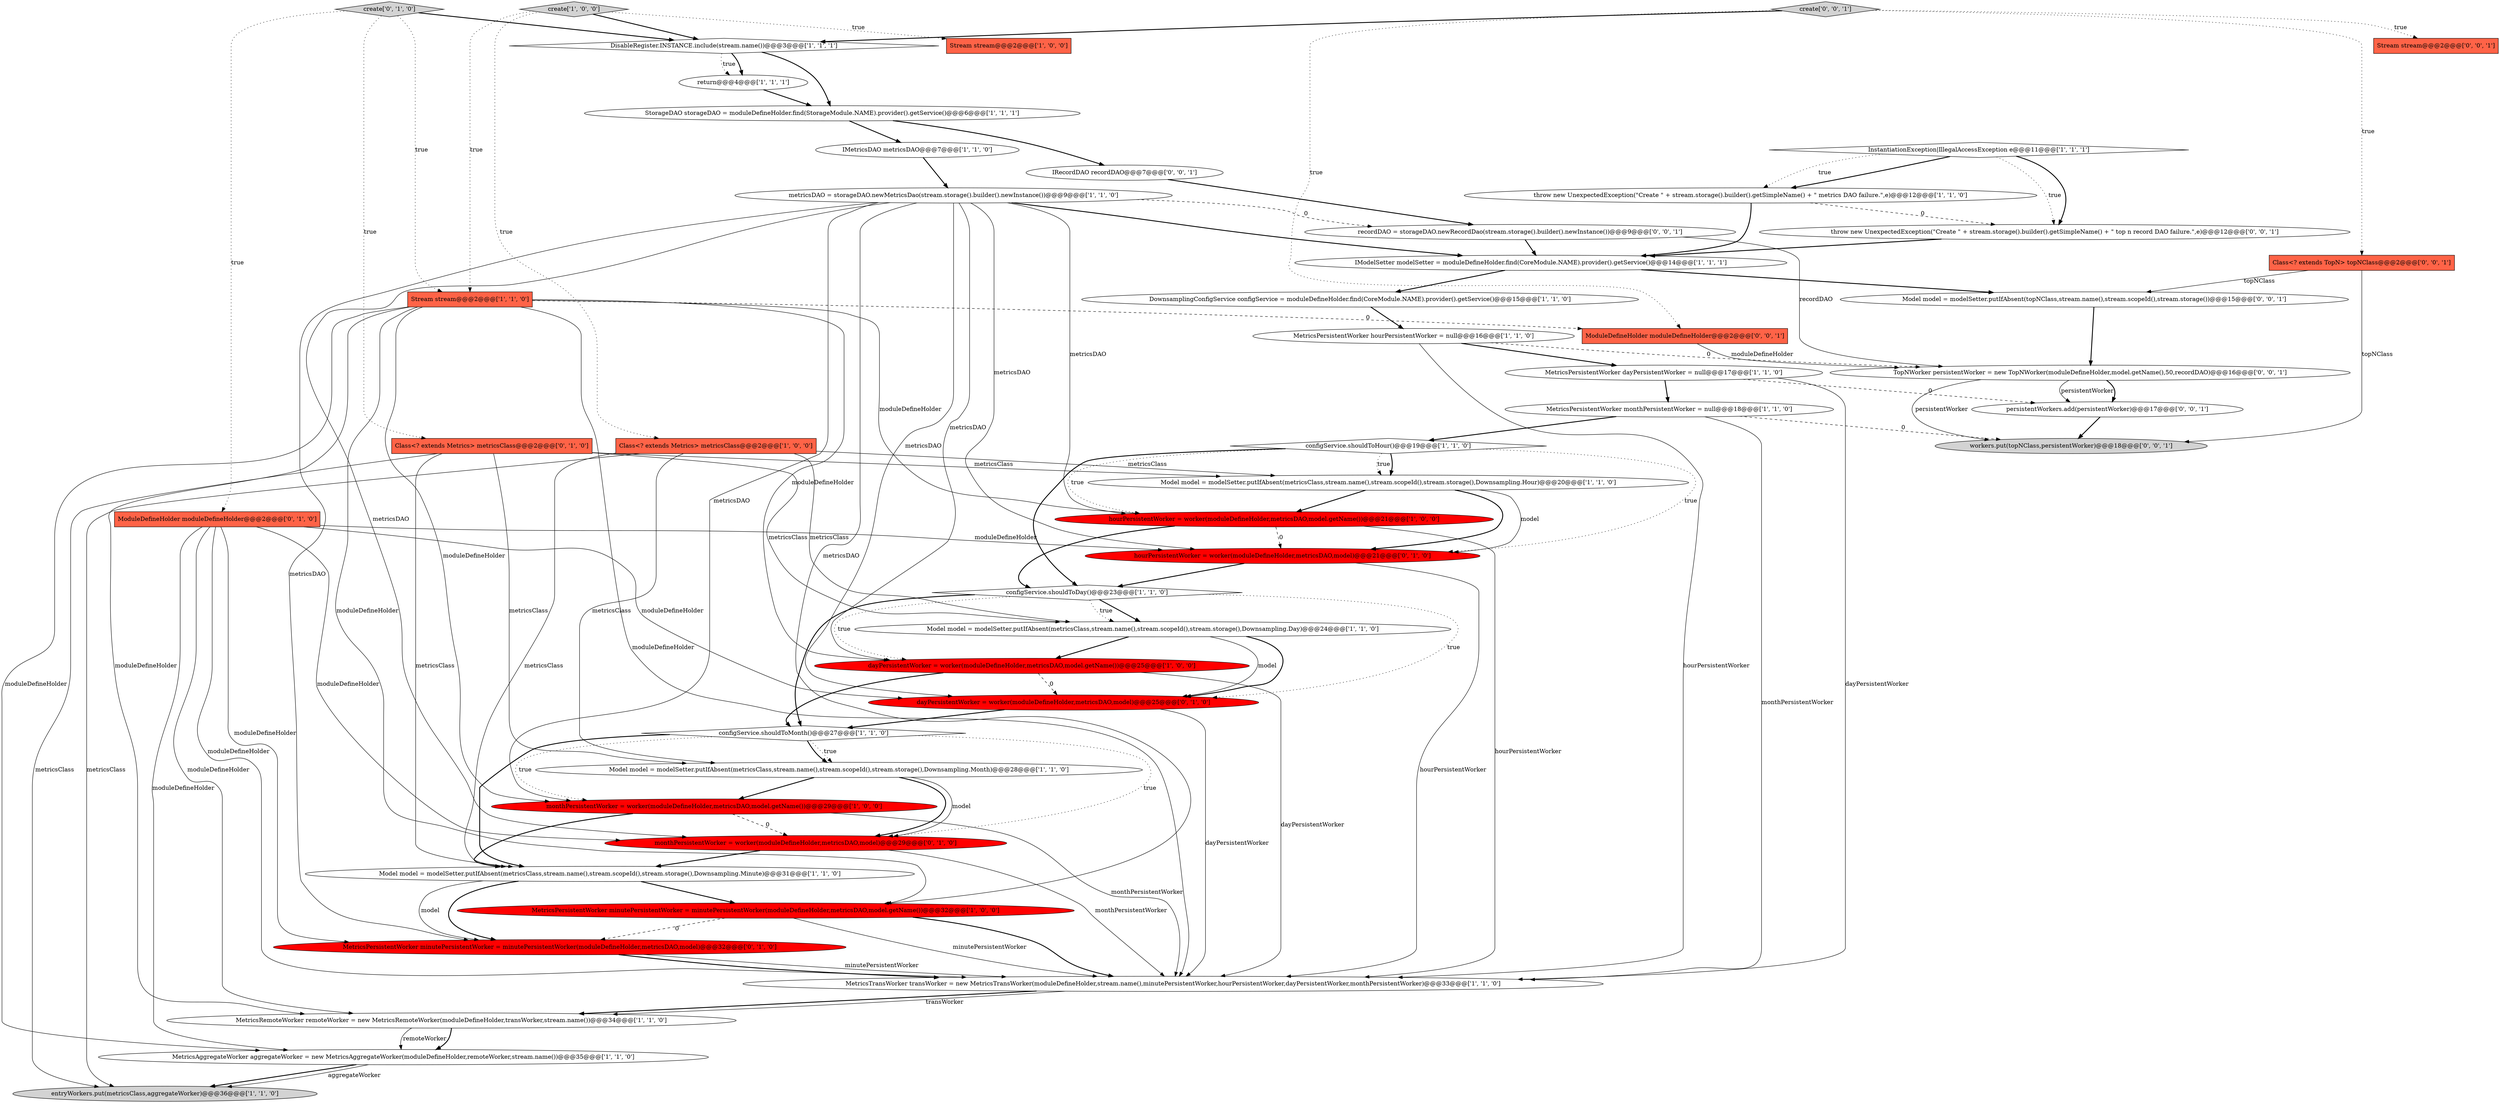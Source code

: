 digraph {
33 [style = filled, label = "hourPersistentWorker = worker(moduleDefineHolder,metricsDAO,model)@@@21@@@['0', '1', '0']", fillcolor = red, shape = ellipse image = "AAA1AAABBB2BBB"];
46 [style = filled, label = "TopNWorker persistentWorker = new TopNWorker(moduleDefineHolder,model.getName(),50,recordDAO)@@@16@@@['0', '0', '1']", fillcolor = white, shape = ellipse image = "AAA0AAABBB3BBB"];
17 [style = filled, label = "MetricsRemoteWorker remoteWorker = new MetricsRemoteWorker(moduleDefineHolder,transWorker,stream.name())@@@34@@@['1', '1', '0']", fillcolor = white, shape = ellipse image = "AAA0AAABBB1BBB"];
39 [style = filled, label = "workers.put(topNClass,persistentWorker)@@@18@@@['0', '0', '1']", fillcolor = lightgray, shape = ellipse image = "AAA0AAABBB3BBB"];
0 [style = filled, label = "dayPersistentWorker = worker(moduleDefineHolder,metricsDAO,model.getName())@@@25@@@['1', '0', '0']", fillcolor = red, shape = ellipse image = "AAA1AAABBB1BBB"];
18 [style = filled, label = "MetricsPersistentWorker minutePersistentWorker = minutePersistentWorker(moduleDefineHolder,metricsDAO,model.getName())@@@32@@@['1', '0', '0']", fillcolor = red, shape = ellipse image = "AAA1AAABBB1BBB"];
13 [style = filled, label = "StorageDAO storageDAO = moduleDefineHolder.find(StorageModule.NAME).provider().getService()@@@6@@@['1', '1', '1']", fillcolor = white, shape = ellipse image = "AAA0AAABBB1BBB"];
1 [style = filled, label = "configService.shouldToHour()@@@19@@@['1', '1', '0']", fillcolor = white, shape = diamond image = "AAA0AAABBB1BBB"];
48 [style = filled, label = "Model model = modelSetter.putIfAbsent(topNClass,stream.name(),stream.scopeId(),stream.storage())@@@15@@@['0', '0', '1']", fillcolor = white, shape = ellipse image = "AAA0AAABBB3BBB"];
35 [style = filled, label = "create['0', '1', '0']", fillcolor = lightgray, shape = diamond image = "AAA0AAABBB2BBB"];
25 [style = filled, label = "IMetricsDAO metricsDAO@@@7@@@['1', '1', '0']", fillcolor = white, shape = ellipse image = "AAA0AAABBB1BBB"];
36 [style = filled, label = "ModuleDefineHolder moduleDefineHolder@@@2@@@['0', '1', '0']", fillcolor = tomato, shape = box image = "AAA0AAABBB2BBB"];
20 [style = filled, label = "Model model = modelSetter.putIfAbsent(metricsClass,stream.name(),stream.scopeId(),stream.storage(),Downsampling.Hour)@@@20@@@['1', '1', '0']", fillcolor = white, shape = ellipse image = "AAA0AAABBB1BBB"];
3 [style = filled, label = "configService.shouldToDay()@@@23@@@['1', '1', '0']", fillcolor = white, shape = diamond image = "AAA0AAABBB1BBB"];
34 [style = filled, label = "Class<? extends Metrics> metricsClass@@@2@@@['0', '1', '0']", fillcolor = tomato, shape = box image = "AAA0AAABBB2BBB"];
31 [style = filled, label = "MetricsPersistentWorker minutePersistentWorker = minutePersistentWorker(moduleDefineHolder,metricsDAO,model)@@@32@@@['0', '1', '0']", fillcolor = red, shape = ellipse image = "AAA1AAABBB2BBB"];
47 [style = filled, label = "recordDAO = storageDAO.newRecordDao(stream.storage().builder().newInstance())@@@9@@@['0', '0', '1']", fillcolor = white, shape = ellipse image = "AAA0AAABBB3BBB"];
44 [style = filled, label = "create['0', '0', '1']", fillcolor = lightgray, shape = diamond image = "AAA0AAABBB3BBB"];
27 [style = filled, label = "Model model = modelSetter.putIfAbsent(metricsClass,stream.name(),stream.scopeId(),stream.storage(),Downsampling.Minute)@@@31@@@['1', '1', '0']", fillcolor = white, shape = ellipse image = "AAA0AAABBB1BBB"];
40 [style = filled, label = "persistentWorkers.add(persistentWorker)@@@17@@@['0', '0', '1']", fillcolor = white, shape = ellipse image = "AAA0AAABBB3BBB"];
7 [style = filled, label = "InstantiationException|IllegalAccessException e@@@11@@@['1', '1', '1']", fillcolor = white, shape = diamond image = "AAA0AAABBB1BBB"];
24 [style = filled, label = "throw new UnexpectedException(\"Create \" + stream.storage().builder().getSimpleName() + \" metrics DAO failure.\",e)@@@12@@@['1', '1', '0']", fillcolor = white, shape = ellipse image = "AAA0AAABBB1BBB"];
42 [style = filled, label = "ModuleDefineHolder moduleDefineHolder@@@2@@@['0', '0', '1']", fillcolor = tomato, shape = box image = "AAA0AAABBB3BBB"];
41 [style = filled, label = "Stream stream@@@2@@@['0', '0', '1']", fillcolor = tomato, shape = box image = "AAA0AAABBB3BBB"];
37 [style = filled, label = "monthPersistentWorker = worker(moduleDefineHolder,metricsDAO,model)@@@29@@@['0', '1', '0']", fillcolor = red, shape = ellipse image = "AAA1AAABBB2BBB"];
32 [style = filled, label = "dayPersistentWorker = worker(moduleDefineHolder,metricsDAO,model)@@@25@@@['0', '1', '0']", fillcolor = red, shape = ellipse image = "AAA1AAABBB2BBB"];
16 [style = filled, label = "Model model = modelSetter.putIfAbsent(metricsClass,stream.name(),stream.scopeId(),stream.storage(),Downsampling.Month)@@@28@@@['1', '1', '0']", fillcolor = white, shape = ellipse image = "AAA0AAABBB1BBB"];
19 [style = filled, label = "metricsDAO = storageDAO.newMetricsDao(stream.storage().builder().newInstance())@@@9@@@['1', '1', '0']", fillcolor = white, shape = ellipse image = "AAA0AAABBB1BBB"];
29 [style = filled, label = "Stream stream@@@2@@@['1', '1', '0']", fillcolor = tomato, shape = box image = "AAA0AAABBB1BBB"];
45 [style = filled, label = "throw new UnexpectedException(\"Create \" + stream.storage().builder().getSimpleName() + \" top n record DAO failure.\",e)@@@12@@@['0', '0', '1']", fillcolor = white, shape = ellipse image = "AAA0AAABBB3BBB"];
38 [style = filled, label = "Class<? extends TopN> topNClass@@@2@@@['0', '0', '1']", fillcolor = tomato, shape = box image = "AAA0AAABBB3BBB"];
5 [style = filled, label = "Stream stream@@@2@@@['1', '0', '0']", fillcolor = tomato, shape = box image = "AAA0AAABBB1BBB"];
28 [style = filled, label = "create['1', '0', '0']", fillcolor = lightgray, shape = diamond image = "AAA0AAABBB1BBB"];
10 [style = filled, label = "entryWorkers.put(metricsClass,aggregateWorker)@@@36@@@['1', '1', '0']", fillcolor = lightgray, shape = ellipse image = "AAA0AAABBB1BBB"];
15 [style = filled, label = "monthPersistentWorker = worker(moduleDefineHolder,metricsDAO,model.getName())@@@29@@@['1', '0', '0']", fillcolor = red, shape = ellipse image = "AAA1AAABBB1BBB"];
4 [style = filled, label = "MetricsPersistentWorker monthPersistentWorker = null@@@18@@@['1', '1', '0']", fillcolor = white, shape = ellipse image = "AAA0AAABBB1BBB"];
11 [style = filled, label = "return@@@4@@@['1', '1', '1']", fillcolor = white, shape = ellipse image = "AAA0AAABBB1BBB"];
14 [style = filled, label = "IModelSetter modelSetter = moduleDefineHolder.find(CoreModule.NAME).provider().getService()@@@14@@@['1', '1', '1']", fillcolor = white, shape = ellipse image = "AAA0AAABBB1BBB"];
21 [style = filled, label = "MetricsAggregateWorker aggregateWorker = new MetricsAggregateWorker(moduleDefineHolder,remoteWorker,stream.name())@@@35@@@['1', '1', '0']", fillcolor = white, shape = ellipse image = "AAA0AAABBB1BBB"];
22 [style = filled, label = "configService.shouldToMonth()@@@27@@@['1', '1', '0']", fillcolor = white, shape = diamond image = "AAA0AAABBB1BBB"];
26 [style = filled, label = "DownsamplingConfigService configService = moduleDefineHolder.find(CoreModule.NAME).provider().getService()@@@15@@@['1', '1', '0']", fillcolor = white, shape = ellipse image = "AAA0AAABBB1BBB"];
9 [style = filled, label = "Class<? extends Metrics> metricsClass@@@2@@@['1', '0', '0']", fillcolor = tomato, shape = box image = "AAA0AAABBB1BBB"];
2 [style = filled, label = "MetricsTransWorker transWorker = new MetricsTransWorker(moduleDefineHolder,stream.name(),minutePersistentWorker,hourPersistentWorker,dayPersistentWorker,monthPersistentWorker)@@@33@@@['1', '1', '0']", fillcolor = white, shape = ellipse image = "AAA0AAABBB1BBB"];
30 [style = filled, label = "MetricsPersistentWorker dayPersistentWorker = null@@@17@@@['1', '1', '0']", fillcolor = white, shape = ellipse image = "AAA0AAABBB1BBB"];
43 [style = filled, label = "IRecordDAO recordDAO@@@7@@@['0', '0', '1']", fillcolor = white, shape = ellipse image = "AAA0AAABBB3BBB"];
6 [style = filled, label = "DisableRegister.INSTANCE.include(stream.name())@@@3@@@['1', '1', '1']", fillcolor = white, shape = diamond image = "AAA0AAABBB1BBB"];
12 [style = filled, label = "hourPersistentWorker = worker(moduleDefineHolder,metricsDAO,model.getName())@@@21@@@['1', '0', '0']", fillcolor = red, shape = ellipse image = "AAA1AAABBB1BBB"];
8 [style = filled, label = "Model model = modelSetter.putIfAbsent(metricsClass,stream.name(),stream.scopeId(),stream.storage(),Downsampling.Day)@@@24@@@['1', '1', '0']", fillcolor = white, shape = ellipse image = "AAA0AAABBB1BBB"];
23 [style = filled, label = "MetricsPersistentWorker hourPersistentWorker = null@@@16@@@['1', '1', '0']", fillcolor = white, shape = ellipse image = "AAA0AAABBB1BBB"];
21->10 [style = bold, label=""];
32->22 [style = bold, label=""];
16->37 [style = bold, label=""];
28->6 [style = bold, label=""];
37->27 [style = bold, label=""];
36->37 [style = solid, label="moduleDefineHolder"];
34->20 [style = solid, label="metricsClass"];
1->20 [style = bold, label=""];
27->31 [style = solid, label="model"];
19->47 [style = dashed, label="0"];
4->39 [style = dashed, label="0"];
19->12 [style = solid, label="metricsDAO"];
19->31 [style = solid, label="metricsDAO"];
8->0 [style = bold, label=""];
17->21 [style = solid, label="remoteWorker"];
22->16 [style = dotted, label="true"];
6->11 [style = bold, label=""];
11->13 [style = bold, label=""];
1->12 [style = dotted, label="true"];
25->19 [style = bold, label=""];
3->0 [style = dotted, label="true"];
8->32 [style = solid, label="model"];
37->2 [style = solid, label="monthPersistentWorker"];
6->11 [style = dotted, label="true"];
17->21 [style = bold, label=""];
36->31 [style = solid, label="moduleDefineHolder"];
46->40 [style = solid, label="persistentWorker"];
14->48 [style = bold, label=""];
13->25 [style = bold, label=""];
23->30 [style = bold, label=""];
33->3 [style = bold, label=""];
15->2 [style = solid, label="monthPersistentWorker"];
27->31 [style = bold, label=""];
31->2 [style = bold, label=""];
36->33 [style = solid, label="moduleDefineHolder"];
0->2 [style = solid, label="dayPersistentWorker"];
29->18 [style = solid, label="moduleDefineHolder"];
20->33 [style = solid, label="model"];
28->29 [style = dotted, label="true"];
19->32 [style = solid, label="metricsDAO"];
7->24 [style = bold, label=""];
45->14 [style = bold, label=""];
1->33 [style = dotted, label="true"];
43->47 [style = bold, label=""];
24->45 [style = dashed, label="0"];
44->42 [style = dotted, label="true"];
36->2 [style = solid, label="moduleDefineHolder"];
13->43 [style = bold, label=""];
44->38 [style = dotted, label="true"];
28->9 [style = dotted, label="true"];
19->18 [style = solid, label="metricsDAO"];
29->21 [style = solid, label="moduleDefineHolder"];
9->16 [style = solid, label="metricsClass"];
29->0 [style = solid, label="moduleDefineHolder"];
46->40 [style = bold, label=""];
33->2 [style = solid, label="hourPersistentWorker"];
18->31 [style = dashed, label="0"];
2->17 [style = bold, label=""];
35->29 [style = dotted, label="true"];
27->18 [style = bold, label=""];
7->45 [style = dotted, label="true"];
12->33 [style = dashed, label="0"];
4->2 [style = solid, label="monthPersistentWorker"];
22->16 [style = bold, label=""];
34->10 [style = solid, label="metricsClass"];
1->3 [style = bold, label=""];
12->2 [style = solid, label="hourPersistentWorker"];
22->37 [style = dotted, label="true"];
30->2 [style = solid, label="dayPersistentWorker"];
29->42 [style = dashed, label="0"];
32->2 [style = solid, label="dayPersistentWorker"];
48->46 [style = bold, label=""];
40->39 [style = bold, label=""];
19->14 [style = bold, label=""];
9->27 [style = solid, label="metricsClass"];
23->46 [style = dashed, label="0"];
29->15 [style = solid, label="moduleDefineHolder"];
6->13 [style = bold, label=""];
3->8 [style = bold, label=""];
4->1 [style = bold, label=""];
12->3 [style = bold, label=""];
9->10 [style = solid, label="metricsClass"];
31->2 [style = solid, label="minutePersistentWorker"];
19->0 [style = solid, label="metricsDAO"];
46->39 [style = solid, label="persistentWorker"];
22->15 [style = dotted, label="true"];
38->39 [style = solid, label="topNClass"];
1->20 [style = dotted, label="true"];
21->10 [style = solid, label="aggregateWorker"];
42->46 [style = solid, label="moduleDefineHolder"];
16->15 [style = bold, label=""];
34->27 [style = solid, label="metricsClass"];
30->40 [style = dashed, label="0"];
36->17 [style = solid, label="moduleDefineHolder"];
3->32 [style = dotted, label="true"];
44->6 [style = bold, label=""];
8->32 [style = bold, label=""];
18->2 [style = solid, label="minutePersistentWorker"];
35->6 [style = bold, label=""];
15->37 [style = dashed, label="0"];
35->36 [style = dotted, label="true"];
0->32 [style = dashed, label="0"];
47->46 [style = solid, label="recordDAO"];
29->12 [style = solid, label="moduleDefineHolder"];
18->2 [style = bold, label=""];
29->17 [style = solid, label="moduleDefineHolder"];
19->33 [style = solid, label="metricsDAO"];
3->22 [style = bold, label=""];
19->15 [style = solid, label="metricsDAO"];
7->24 [style = dotted, label="true"];
20->33 [style = bold, label=""];
9->8 [style = solid, label="metricsClass"];
24->14 [style = bold, label=""];
7->45 [style = bold, label=""];
14->26 [style = bold, label=""];
28->5 [style = dotted, label="true"];
34->8 [style = solid, label="metricsClass"];
19->37 [style = solid, label="metricsDAO"];
22->27 [style = bold, label=""];
30->4 [style = bold, label=""];
0->22 [style = bold, label=""];
26->23 [style = bold, label=""];
9->20 [style = solid, label="metricsClass"];
38->48 [style = solid, label="topNClass"];
23->2 [style = solid, label="hourPersistentWorker"];
36->32 [style = solid, label="moduleDefineHolder"];
16->37 [style = solid, label="model"];
20->12 [style = bold, label=""];
29->2 [style = solid, label="moduleDefineHolder"];
35->34 [style = dotted, label="true"];
2->17 [style = solid, label="transWorker"];
3->8 [style = dotted, label="true"];
36->21 [style = solid, label="moduleDefineHolder"];
15->27 [style = bold, label=""];
47->14 [style = bold, label=""];
44->41 [style = dotted, label="true"];
34->16 [style = solid, label="metricsClass"];
}
